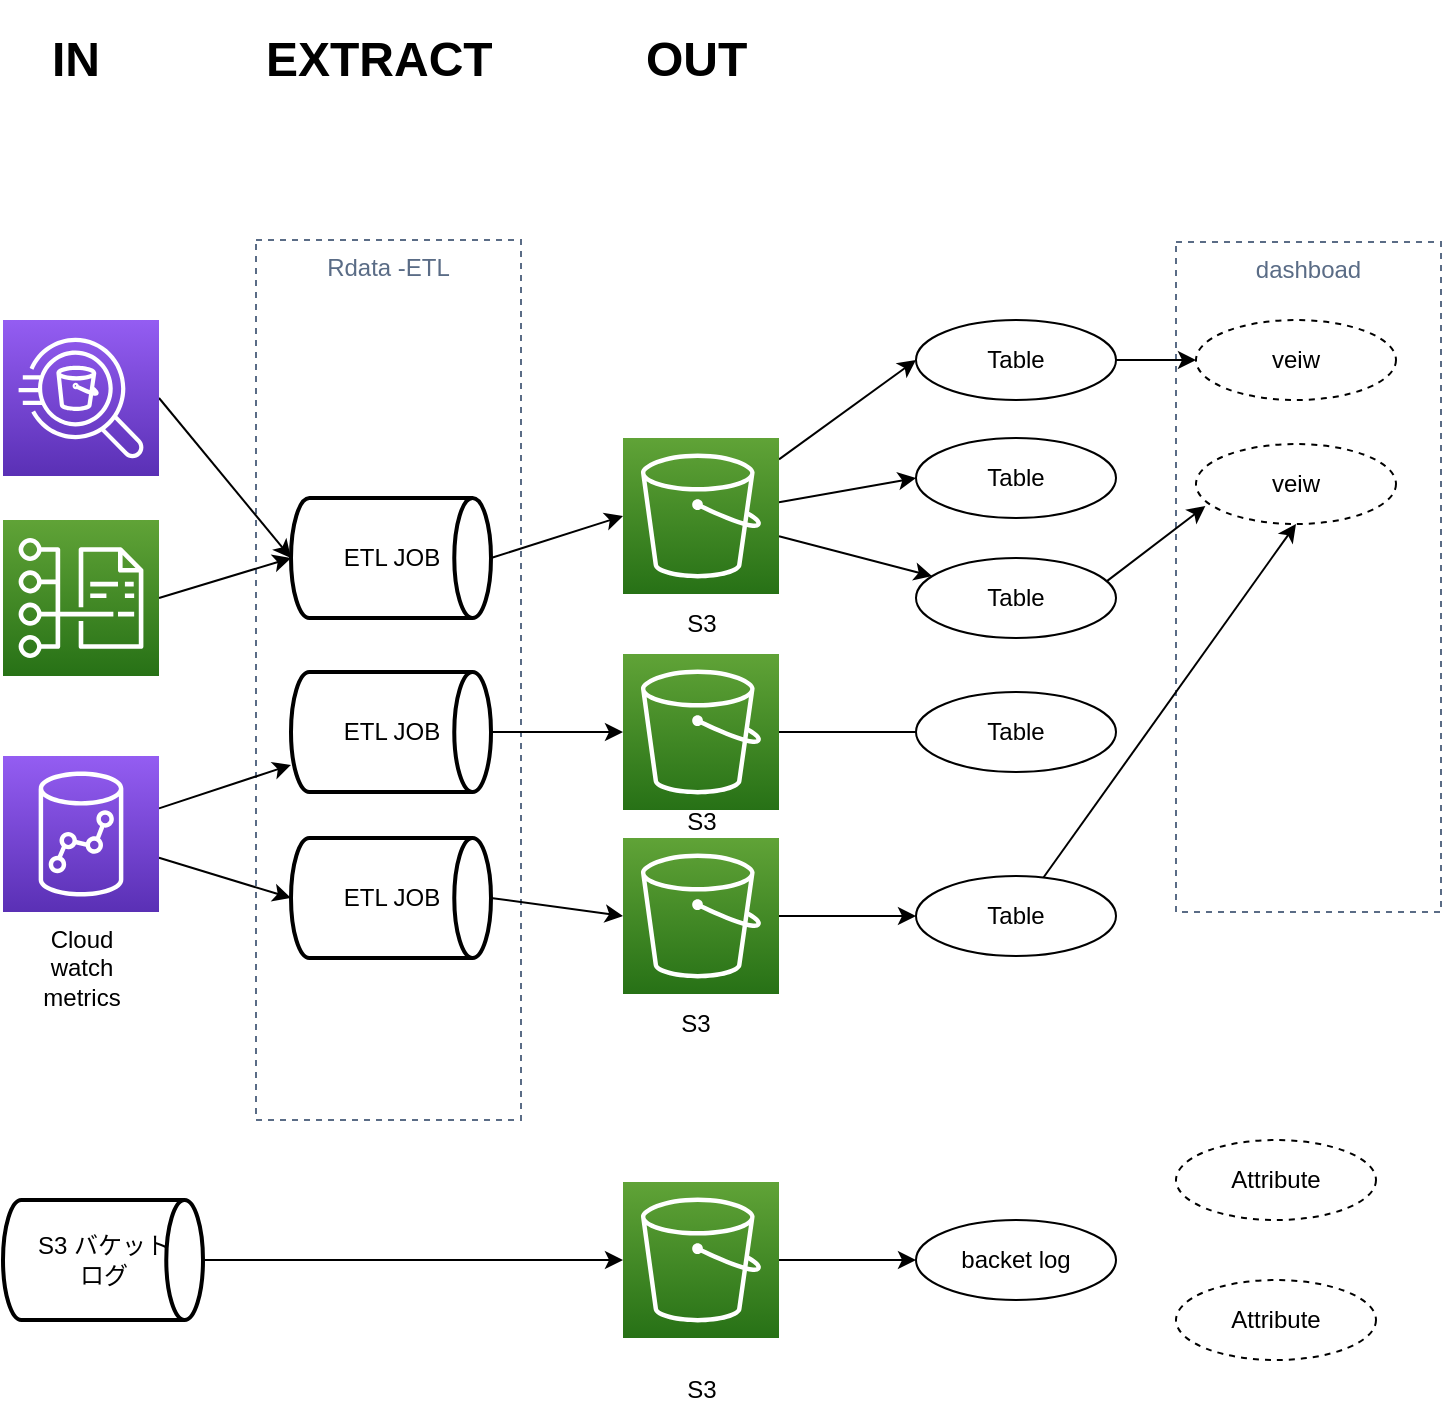<mxfile>
    <diagram id="XqQUBlc1bIaC247uTAUN" name="ページ1">
        <mxGraphModel dx="915" dy="559" grid="1" gridSize="10" guides="1" tooltips="1" connect="1" arrows="1" fold="1" page="1" pageScale="1" pageWidth="850" pageHeight="1100" math="0" shadow="0">
            <root>
                <mxCell id="0"/>
                <mxCell id="1" parent="0"/>
                <mxCell id="203" value="dashboad" style="fillColor=none;strokeColor=#5A6C86;dashed=1;verticalAlign=top;fontStyle=0;fontColor=#5A6C86;" parent="1" vertex="1">
                    <mxGeometry x="640" y="241" width="132.5" height="335" as="geometry"/>
                </mxCell>
                <mxCell id="202" value="Rdata -ETL" style="fillColor=none;strokeColor=#5A6C86;dashed=1;verticalAlign=top;fontStyle=0;fontColor=#5A6C86;" parent="1" vertex="1">
                    <mxGeometry x="180" y="240" width="132.5" height="440" as="geometry"/>
                </mxCell>
                <mxCell id="190" style="edgeStyle=none;html=1;exitX=1;exitY=0.5;exitDx=0;exitDy=0;exitPerimeter=0;entryX=0;entryY=0.5;entryDx=0;entryDy=0;entryPerimeter=0;" parent="1" source="135" target="165" edge="1">
                    <mxGeometry relative="1" as="geometry"/>
                </mxCell>
                <mxCell id="135" value="" style="sketch=0;points=[[0,0,0],[0.25,0,0],[0.5,0,0],[0.75,0,0],[1,0,0],[0,1,0],[0.25,1,0],[0.5,1,0],[0.75,1,0],[1,1,0],[0,0.25,0],[0,0.5,0],[0,0.75,0],[1,0.25,0],[1,0.5,0],[1,0.75,0]];outlineConnect=0;fontColor=#232F3E;gradientColor=#945DF2;gradientDirection=north;fillColor=#5A30B5;strokeColor=#ffffff;dashed=0;verticalLabelPosition=bottom;verticalAlign=top;align=center;html=1;fontSize=12;fontStyle=0;aspect=fixed;shape=mxgraph.aws4.resourceIcon;resIcon=mxgraph.aws4.athena;" parent="1" vertex="1">
                    <mxGeometry x="53.5" y="280" width="78" height="78" as="geometry"/>
                </mxCell>
                <mxCell id="193" value="" style="edgeStyle=none;html=1;entryX=0;entryY=0.5;entryDx=0;entryDy=0;entryPerimeter=0;" parent="1" source="136" target="174" edge="1">
                    <mxGeometry relative="1" as="geometry"/>
                </mxCell>
                <mxCell id="195" value="" style="edgeStyle=none;html=1;" parent="1" source="136" target="173" edge="1">
                    <mxGeometry relative="1" as="geometry"/>
                </mxCell>
                <mxCell id="136" value="" style="sketch=0;points=[[0,0,0],[0.25,0,0],[0.5,0,0],[0.75,0,0],[1,0,0],[0,1,0],[0.25,1,0],[0.5,1,0],[0.75,1,0],[1,1,0],[0,0.25,0],[0,0.5,0],[0,0.75,0],[1,0.25,0],[1,0.5,0],[1,0.75,0]];outlineConnect=0;fontColor=#232F3E;gradientColor=#945DF2;gradientDirection=north;fillColor=#5A30B5;strokeColor=#ffffff;dashed=0;verticalLabelPosition=bottom;verticalAlign=top;align=center;html=1;fontSize=12;fontStyle=0;aspect=fixed;shape=mxgraph.aws4.resourceIcon;resIcon=mxgraph.aws4.redshift;" parent="1" vertex="1">
                    <mxGeometry x="53.5" y="498" width="78" height="78" as="geometry"/>
                </mxCell>
                <mxCell id="191" value="" style="edgeStyle=none;html=1;entryX=0;entryY=0.5;entryDx=0;entryDy=0;entryPerimeter=0;exitX=1;exitY=0.5;exitDx=0;exitDy=0;exitPerimeter=0;" parent="1" source="137" target="165" edge="1">
                    <mxGeometry relative="1" as="geometry"/>
                </mxCell>
                <mxCell id="137" value="" style="sketch=0;points=[[0,0,0],[0.25,0,0],[0.5,0,0],[0.75,0,0],[1,0,0],[0,1,0],[0.25,1,0],[0.5,1,0],[0.75,1,0],[1,1,0],[0,0.25,0],[0,0.5,0],[0,0.75,0],[1,0.25,0],[1,0.5,0],[1,0.75,0]];outlineConnect=0;fontColor=#232F3E;gradientColor=#60A337;gradientDirection=north;fillColor=#277116;strokeColor=#ffffff;dashed=0;verticalLabelPosition=bottom;verticalAlign=top;align=center;html=1;fontSize=12;fontStyle=0;aspect=fixed;shape=mxgraph.aws4.resourceIcon;resIcon=mxgraph.aws4.cost_and_usage_report;" parent="1" vertex="1">
                    <mxGeometry x="53.5" y="380" width="78" height="78" as="geometry"/>
                </mxCell>
                <mxCell id="222" style="edgeStyle=none;html=1;entryX=0;entryY=0.5;entryDx=0;entryDy=0;" parent="1" source="140" target="143" edge="1">
                    <mxGeometry relative="1" as="geometry"/>
                </mxCell>
                <mxCell id="140" value="Table" style="ellipse;whiteSpace=wrap;html=1;align=center;" parent="1" vertex="1">
                    <mxGeometry x="510" y="280" width="100" height="40" as="geometry"/>
                </mxCell>
                <mxCell id="143" value="veiw" style="ellipse;whiteSpace=wrap;html=1;align=center;dashed=1;" parent="1" vertex="1">
                    <mxGeometry x="650" y="280" width="100" height="40" as="geometry"/>
                </mxCell>
                <mxCell id="144" value="veiw" style="ellipse;whiteSpace=wrap;html=1;align=center;dashed=1;" parent="1" vertex="1">
                    <mxGeometry x="650" y="342" width="100" height="40" as="geometry"/>
                </mxCell>
                <mxCell id="147" value="Table" style="ellipse;whiteSpace=wrap;html=1;align=center;" parent="1" vertex="1">
                    <mxGeometry x="510" y="339" width="100" height="40" as="geometry"/>
                </mxCell>
                <mxCell id="221" style="edgeStyle=none;html=1;entryX=0.047;entryY=0.775;entryDx=0;entryDy=0;entryPerimeter=0;exitX=0.953;exitY=0.292;exitDx=0;exitDy=0;exitPerimeter=0;" parent="1" source="148" target="144" edge="1">
                    <mxGeometry relative="1" as="geometry"/>
                </mxCell>
                <mxCell id="148" value="Table" style="ellipse;whiteSpace=wrap;html=1;align=center;" parent="1" vertex="1">
                    <mxGeometry x="510" y="399" width="100" height="40" as="geometry"/>
                </mxCell>
                <mxCell id="149" value="Table" style="ellipse;whiteSpace=wrap;html=1;align=center;" parent="1" vertex="1">
                    <mxGeometry x="510" y="466" width="100" height="40" as="geometry"/>
                </mxCell>
                <mxCell id="166" style="edgeStyle=none;html=1;entryX=0;entryY=0.5;entryDx=0;entryDy=0;entryPerimeter=0;exitX=1;exitY=0.5;exitDx=0;exitDy=0;exitPerimeter=0;" parent="1" source="165" target="138" edge="1">
                    <mxGeometry relative="1" as="geometry">
                        <mxPoint x="300" y="399" as="sourcePoint"/>
                    </mxGeometry>
                </mxCell>
                <mxCell id="165" value="ETL JOB" style="strokeWidth=2;html=1;shape=mxgraph.flowchart.direct_data;whiteSpace=wrap;" parent="1" vertex="1">
                    <mxGeometry x="197.5" y="369" width="100" height="60" as="geometry"/>
                </mxCell>
                <mxCell id="173" value="ETL JOB" style="strokeWidth=2;html=1;shape=mxgraph.flowchart.direct_data;whiteSpace=wrap;" parent="1" vertex="1">
                    <mxGeometry x="197.5" y="456" width="100" height="60" as="geometry"/>
                </mxCell>
                <mxCell id="174" value="ETL JOB" style="strokeWidth=2;html=1;shape=mxgraph.flowchart.direct_data;whiteSpace=wrap;" parent="1" vertex="1">
                    <mxGeometry x="197.5" y="539" width="100" height="60" as="geometry"/>
                </mxCell>
                <mxCell id="176" value="" style="sketch=0;points=[[0,0,0],[0.25,0,0],[0.5,0,0],[0.75,0,0],[1,0,0],[0,1,0],[0.25,1,0],[0.5,1,0],[0.75,1,0],[1,1,0],[0,0.25,0],[0,0.5,0],[0,0.75,0],[1,0.25,0],[1,0.5,0],[1,0.75,0]];outlineConnect=0;fontColor=#232F3E;gradientColor=#60A337;gradientDirection=north;fillColor=#277116;strokeColor=#ffffff;dashed=0;verticalLabelPosition=bottom;verticalAlign=top;align=center;html=1;fontSize=12;fontStyle=0;aspect=fixed;shape=mxgraph.aws4.resourceIcon;resIcon=mxgraph.aws4.s3;" parent="1" vertex="1">
                    <mxGeometry x="363.5" y="447" width="78" height="78" as="geometry"/>
                </mxCell>
                <mxCell id="179" style="edgeStyle=none;html=1;entryX=0;entryY=0.5;entryDx=0;entryDy=0;entryPerimeter=0;exitX=1;exitY=0.5;exitDx=0;exitDy=0;exitPerimeter=0;" parent="1" source="173" target="176" edge="1">
                    <mxGeometry relative="1" as="geometry">
                        <mxPoint x="300" y="409" as="sourcePoint"/>
                        <mxPoint x="340" y="409" as="targetPoint"/>
                    </mxGeometry>
                </mxCell>
                <mxCell id="189" style="edgeStyle=none;html=1;entryX=0;entryY=0.5;entryDx=0;entryDy=0;" parent="1" source="182" target="188" edge="1">
                    <mxGeometry relative="1" as="geometry"/>
                </mxCell>
                <mxCell id="182" value="" style="sketch=0;points=[[0,0,0],[0.25,0,0],[0.5,0,0],[0.75,0,0],[1,0,0],[0,1,0],[0.25,1,0],[0.5,1,0],[0.75,1,0],[1,1,0],[0,0.25,0],[0,0.5,0],[0,0.75,0],[1,0.25,0],[1,0.5,0],[1,0.75,0]];outlineConnect=0;fontColor=#232F3E;gradientColor=#60A337;gradientDirection=north;fillColor=#277116;strokeColor=#ffffff;dashed=0;verticalLabelPosition=bottom;verticalAlign=top;align=center;html=1;fontSize=12;fontStyle=0;aspect=fixed;shape=mxgraph.aws4.resourceIcon;resIcon=mxgraph.aws4.s3;" parent="1" vertex="1">
                    <mxGeometry x="363.5" y="539" width="78" height="78" as="geometry"/>
                </mxCell>
                <mxCell id="217" value="" style="edgeStyle=none;html=1;" parent="1" source="138" target="148" edge="1">
                    <mxGeometry relative="1" as="geometry"/>
                </mxCell>
                <mxCell id="219" style="edgeStyle=none;html=1;entryX=0;entryY=0.5;entryDx=0;entryDy=0;" parent="1" source="138" target="140" edge="1">
                    <mxGeometry relative="1" as="geometry"/>
                </mxCell>
                <mxCell id="223" style="edgeStyle=none;html=1;entryX=0;entryY=0.5;entryDx=0;entryDy=0;" parent="1" source="138" target="147" edge="1">
                    <mxGeometry relative="1" as="geometry"/>
                </mxCell>
                <mxCell id="138" value="" style="sketch=0;points=[[0,0,0],[0.25,0,0],[0.5,0,0],[0.75,0,0],[1,0,0],[0,1,0],[0.25,1,0],[0.5,1,0],[0.75,1,0],[1,1,0],[0,0.25,0],[0,0.5,0],[0,0.75,0],[1,0.25,0],[1,0.5,0],[1,0.75,0]];outlineConnect=0;fontColor=#232F3E;gradientColor=#60A337;gradientDirection=north;fillColor=#277116;strokeColor=#ffffff;dashed=0;verticalLabelPosition=bottom;verticalAlign=top;align=center;html=1;fontSize=12;fontStyle=0;aspect=fixed;shape=mxgraph.aws4.resourceIcon;resIcon=mxgraph.aws4.s3;" parent="1" vertex="1">
                    <mxGeometry x="363.5" y="339" width="78" height="78" as="geometry"/>
                </mxCell>
                <mxCell id="186" value="" style="edgeStyle=none;html=1;endArrow=none;entryX=1;entryY=0.5;entryDx=0;entryDy=0;entryPerimeter=0;exitX=0;exitY=0.5;exitDx=0;exitDy=0;" parent="1" source="149" target="176" edge="1">
                    <mxGeometry relative="1" as="geometry">
                        <mxPoint x="410" y="400" as="targetPoint"/>
                        <mxPoint x="534.359" y="482.83" as="sourcePoint"/>
                    </mxGeometry>
                </mxCell>
                <mxCell id="187" style="edgeStyle=none;html=1;entryX=0;entryY=0.5;entryDx=0;entryDy=0;entryPerimeter=0;exitX=1;exitY=0.5;exitDx=0;exitDy=0;exitPerimeter=0;" parent="1" source="174" target="182" edge="1">
                    <mxGeometry relative="1" as="geometry">
                        <mxPoint x="300" y="490" as="sourcePoint"/>
                        <mxPoint x="373.5" y="491" as="targetPoint"/>
                    </mxGeometry>
                </mxCell>
                <mxCell id="224" style="edgeStyle=none;html=1;entryX=0.5;entryY=1;entryDx=0;entryDy=0;" parent="1" source="188" target="144" edge="1">
                    <mxGeometry relative="1" as="geometry"/>
                </mxCell>
                <mxCell id="188" value="Table" style="ellipse;whiteSpace=wrap;html=1;align=center;" parent="1" vertex="1">
                    <mxGeometry x="510" y="558" width="100" height="40" as="geometry"/>
                </mxCell>
                <mxCell id="208" value="Cloud watch metrics" style="text;html=1;strokeColor=none;fillColor=none;align=center;verticalAlign=middle;whiteSpace=wrap;rounded=0;" parent="1" vertex="1">
                    <mxGeometry x="62.5" y="589" width="60" height="30" as="geometry"/>
                </mxCell>
                <mxCell id="209" value="S3" style="text;html=1;strokeColor=none;fillColor=none;align=center;verticalAlign=middle;whiteSpace=wrap;rounded=0;" parent="1" vertex="1">
                    <mxGeometry x="372.5" y="417" width="60" height="30" as="geometry"/>
                </mxCell>
                <mxCell id="210" value="S3" style="text;html=1;strokeColor=none;fillColor=none;align=center;verticalAlign=middle;whiteSpace=wrap;rounded=0;" parent="1" vertex="1">
                    <mxGeometry x="372.5" y="516" width="60" height="30" as="geometry"/>
                </mxCell>
                <mxCell id="211" value="S3" style="text;html=1;strokeColor=none;fillColor=none;align=center;verticalAlign=middle;whiteSpace=wrap;rounded=0;" parent="1" vertex="1">
                    <mxGeometry x="370" y="617" width="60" height="30" as="geometry"/>
                </mxCell>
                <mxCell id="212" value="&lt;h1&gt;IN&lt;/h1&gt;" style="text;html=1;strokeColor=none;fillColor=none;spacing=5;spacingTop=-20;whiteSpace=wrap;overflow=hidden;rounded=0;" parent="1" vertex="1">
                    <mxGeometry x="72.5" y="130" width="40" height="30" as="geometry"/>
                </mxCell>
                <mxCell id="213" value="&lt;h1&gt;OUT&lt;/h1&gt;" style="text;html=1;strokeColor=none;fillColor=none;spacing=5;spacingTop=-20;whiteSpace=wrap;overflow=hidden;rounded=0;" parent="1" vertex="1">
                    <mxGeometry x="370" y="130" width="65" height="30" as="geometry"/>
                </mxCell>
                <mxCell id="226" value="S3 バケット&lt;br&gt;ログ" style="strokeWidth=2;html=1;shape=mxgraph.flowchart.direct_data;whiteSpace=wrap;" parent="1" vertex="1">
                    <mxGeometry x="53.5" y="720" width="100" height="60" as="geometry"/>
                </mxCell>
                <mxCell id="233" style="edgeStyle=none;html=1;" parent="1" source="227" target="232" edge="1">
                    <mxGeometry relative="1" as="geometry"/>
                </mxCell>
                <mxCell id="227" value="" style="sketch=0;points=[[0,0,0],[0.25,0,0],[0.5,0,0],[0.75,0,0],[1,0,0],[0,1,0],[0.25,1,0],[0.5,1,0],[0.75,1,0],[1,1,0],[0,0.25,0],[0,0.5,0],[0,0.75,0],[1,0.25,0],[1,0.5,0],[1,0.75,0]];outlineConnect=0;fontColor=#232F3E;gradientColor=#60A337;gradientDirection=north;fillColor=#277116;strokeColor=#ffffff;dashed=0;verticalLabelPosition=bottom;verticalAlign=top;align=center;html=1;fontSize=12;fontStyle=0;aspect=fixed;shape=mxgraph.aws4.resourceIcon;resIcon=mxgraph.aws4.s3;" parent="1" vertex="1">
                    <mxGeometry x="363.5" y="711" width="78" height="78" as="geometry"/>
                </mxCell>
                <mxCell id="228" style="edgeStyle=none;html=1;entryX=0;entryY=0.5;entryDx=0;entryDy=0;entryPerimeter=0;exitX=1;exitY=0.5;exitDx=0;exitDy=0;exitPerimeter=0;" parent="1" source="226" target="227" edge="1">
                    <mxGeometry relative="1" as="geometry">
                        <mxPoint x="307.5" y="579" as="sourcePoint"/>
                        <mxPoint x="373.5" y="588" as="targetPoint"/>
                    </mxGeometry>
                </mxCell>
                <mxCell id="229" value="&lt;h1&gt;EXTRACT&lt;/h1&gt;" style="text;html=1;strokeColor=none;fillColor=none;spacing=5;spacingTop=-20;whiteSpace=wrap;overflow=hidden;rounded=0;" parent="1" vertex="1">
                    <mxGeometry x="180" y="130" width="132.5" height="30" as="geometry"/>
                </mxCell>
                <mxCell id="231" value="S3" style="text;html=1;strokeColor=none;fillColor=none;align=center;verticalAlign=middle;whiteSpace=wrap;rounded=0;" parent="1" vertex="1">
                    <mxGeometry x="372.5" y="800" width="60" height="30" as="geometry"/>
                </mxCell>
                <mxCell id="232" value="backet log" style="ellipse;whiteSpace=wrap;html=1;align=center;" parent="1" vertex="1">
                    <mxGeometry x="510" y="730" width="100" height="40" as="geometry"/>
                </mxCell>
                <mxCell id="234" value="Attribute" style="ellipse;whiteSpace=wrap;html=1;align=center;dashed=1;" parent="1" vertex="1">
                    <mxGeometry x="640" y="690" width="100" height="40" as="geometry"/>
                </mxCell>
                <mxCell id="235" value="Attribute" style="ellipse;whiteSpace=wrap;html=1;align=center;dashed=1;" parent="1" vertex="1">
                    <mxGeometry x="640" y="760" width="100" height="40" as="geometry"/>
                </mxCell>
            </root>
        </mxGraphModel>
    </diagram>
</mxfile>